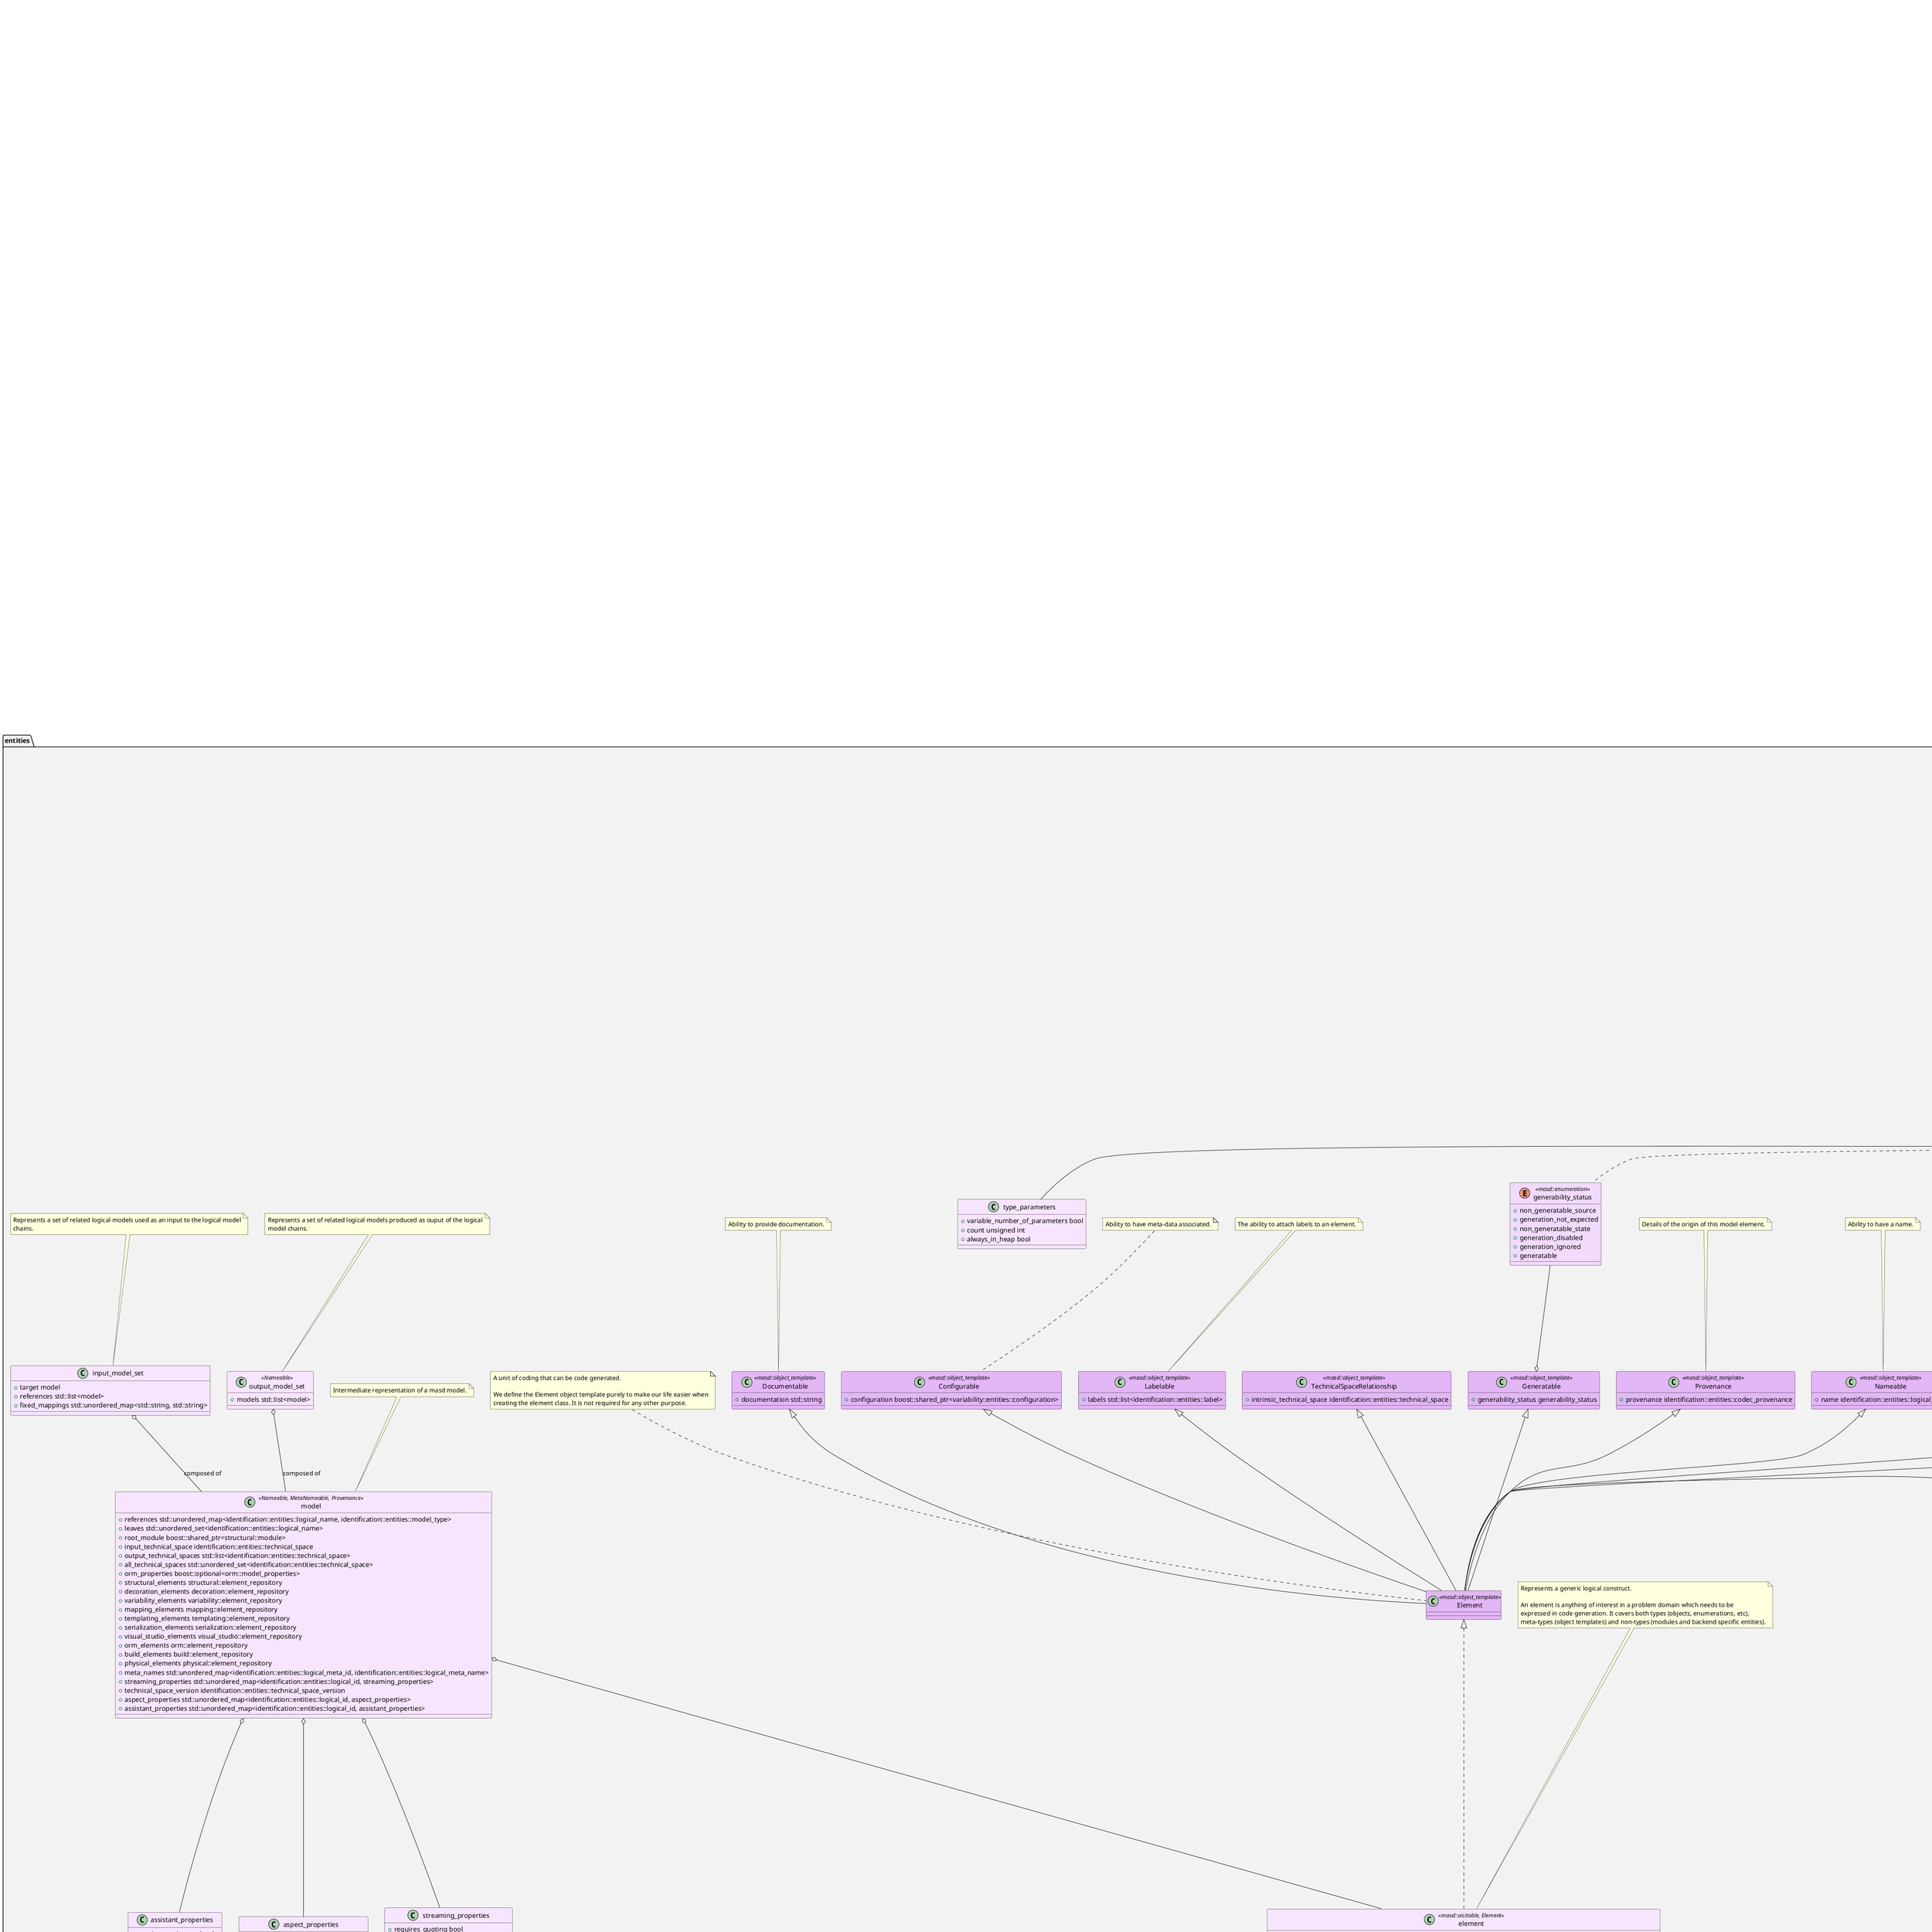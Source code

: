 @startuml
set namespaceSeparator ::
note as N1
The logcal model defines the core entities that live in the logical dimension of
MASD's conceptual model.

Overview

The logical model strives to provide a technical-space agnostic element
representation, designed for code generation. Codec models are obtained via
frontends and transformed into "bare" logical models, at which point they can
enter its pipeline. Within it, they are processed until they form a cohesive
whole. They are then in a suitable state for code generation.

Mission

The objectives of the logical model are:

- to represent all high-level entities that exist across a number of technical
  spaces used in software engineering. These entities are not necessarily
  limited to programming entities, though, of course, these form the core set of
  elements we're interested in. Additional entities such as build sytems and
  high-level patterns such as GoF and others are also captured.
- to provide the tooling required to combine multiple models together into a
  bigger model - called the merged model.
- to ensure the consistency of the merged model via validation rules (such as
  verifying that all types have a definitions, etc.).

UML representation:

\image html dogen.logical/modeling/dogen.logical.svg
end note

namespace entities #F2F2F2 {
    note as entities_1
Entities that define the logical model.
    end note

    class Parameterisable <<masd::object_template>> #E3B6F6 {
        +{field} type_parameters type_parameters
    }

    Parameterisable o-- type_parameters

    class type_parameters #F7E5FF {
        +{field} variable_number_of_parameters bool
        +{field} count unsigned int
        +{field} always_in_heap bool
    }

    class Associatable <<masd::object_template>> #E3B6F6 {
        +{field} transparent_associations std::list<identification::entities::logical_name>
        +{field} opaque_associations std::list<identification::entities::logical_name>
        +{field} associative_container_keys std::list<identification::entities::logical_name>
    }

    note top of Associatable
The element has the ability to associate itself with other elements.
    end note

    class Generalizable <<masd::object_template>> #E3B6F6 {
        +{field} is_parent bool
        +{field} is_child bool
        +{field} is_leaf bool
        +{field} is_final bool
        +{field} is_final_requested boost::optional<bool>
        +{field} is_abstract bool
        +{field} in_inheritance_relationship bool
        +{field} root_parents std::list<identification::entities::logical_name>
        +{field} parents std::list<identification::entities::logical_name>
        +{field} leaves std::list<identification::entities::logical_name>
        +{field} type_registrar boost::optional<identification::entities::logical_name>
    }

    note top of Generalizable
The element has the ability to be part of a generalization relationship.
    end note

    class Visitable <<masd::object_template>> #E3B6F6 {
        +{field} base_visitor boost::optional<identification::entities::logical_name>
        +{field} derived_visitor boost::optional<identification::entities::logical_name>
        +{field} is_visitation_root bool
        +{field} is_visitation_leaf bool
    }

    note top of Visitable
The ability to handle visitation.
    end note

    class Relatable <<masd::object_template>> #E3B6F6 {
    }

    entities::Containable <|-- entities::Relatable
    entities::Visitable <|-- entities::Relatable
    entities::Associatable <|-- entities::Relatable
    entities::Generalizable <|-- entities::Relatable
    note top of Relatable
Element has the ability to have relationships with other elements.
    end note

    class Containable <<masd::object_template>> #E3B6F6 {
        +{field} contained_by identification::entities::logical_id
        +{field} in_global_module bool
    }

    note top of Containable
The ability to be contained inside a module.
    end note

    class TechnicalSpaceRelationship <<masd::object_template>> #E3B6F6 {
        +{field} intrinsic_technical_space identification::entities::technical_space
    }

    class Provenance <<masd::object_template>> #E3B6F6 {
        +{field} provenance identification::entities::codec_provenance
    }

    note top of Provenance
Details of the origin of this model element.
    end note

    class Stereotypable <<masd::object_template>> #E3B6F6 {
        +{field} stereotypes stereotypes
    }

    Stereotypable o-- stereotypes

    class stereotypes #F7E5FF {
        +{field} static_stereotypes std::list<static_stereotypes>
        +{field} dynamic_stereotypes std::list<identification::entities::stereotype>
    }

    stereotypes o-- static_stereotypes

    note top of stereotypes
Stereotype information associated with this element.
    end note

    enum static_stereotypes <<masd::enumeration>> #F2DAFD {
        +{field} fluent
        +{field} immutable
        +{field} visitable
        +{field} structural_object
        +{field} structural_object_template
        +{field} structural_exception
        +{field} structural_primitive
        +{field} structural_enumeration
        +{field} structural_module
        +{field} structural_builtin
        +{field} structural_entry_point
        +{field} structural_assistant
        +{field} orm_object
        +{field} orm_value
        +{field} decoration_modeline_group
        +{field} decoration_modeline
        +{field} decoration_generation_marker
        +{field} decoration_licence
        +{field} variability_profile
        +{field} variability_profile_template
        +{field} variability_feature_bundle
        +{field} variability_feature_template_bundle
        +{field} variability_initializer
        +{field} mapping_fixed_mappable
        +{field} mapping_extensible_mappable
        +{field} templating_logic_less_template
        +{field} serialization_type_registrar
        +{field} visual_studio_solution
        +{field} visual_studio_project
        +{field} visual_studio_msbuild_targets
        +{field} orm_common_odb_options
        +{field} build_cmakelists
        +{field} physical_backend
        +{field} physical_facet
        +{field} physical_archetype
        +{field} physical_archetype_kind
        +{field} physical_part
        +{field} physical_helper
    }

    note top of static_stereotypes
Lists all stereotypes defined in the masd UML profile.
    end note

    class Documentable <<masd::object_template>> #E3B6F6 {
        +{field} documentation std::string
    }

    note top of Documentable
Ability to provide documentation.
    end note

    class Configurable <<masd::object_template>> #E3B6F6 {
        +{field} configuration boost::shared_ptr<variability::entities::configuration>
    }

    note top of Configurable
Ability to have meta-data associated.
    end note

    class MetaNameable <<masd::object_template>> #E3B6F6 {
        +{field} meta_name identification::entities::logical_meta_name
    }

    note top of MetaNameable
Ability to have a meta-name.
    end note

    class Nameable <<masd::object_template>> #E3B6F6 {
        +{field} name identification::entities::logical_name
    }

    note top of Nameable
Ability to have a name.
    end note

    class Generatable <<masd::object_template>> #E3B6F6 {
        +{field} generability_status generability_status
    }

    Generatable o-u- generability_status

    enum generability_status <<masd::enumeration>> #F2DAFD {
        +{field} non_generatable_source
        +{field} generation_not_expected
        +{field} non_generatable_state
        +{field} generation_disabled
        +{field} generation_ignored
        +{field} generatable
    }

    note top of generability_status
The status of this element with regards to generability.
    end note

    class Labelable <<masd::object_template>> #E3B6F6 {
        +{field} labels std::list<identification::entities::label>
    }

    note top of Labelable
The ability to attach labels to an element.
    end note

    class Stateful <<masd::object_template>> #E3B6F6 {
        +{field} all_attributes std::list<attribute>
        +{field} local_attributes std::list<attribute>
        +{field} inherited_attributes std::unordered_map<identification::entities::logical_name, std::list<attribute>>
        +{field} is_immutable bool
        +{field} is_fluent bool
    }

    Stateful o-u- attribute: stores state in

    note top of Stateful
Ability to have a state.
    end note

    class attribute <<Documentable, Configurable, Nameable, Stereotypable>> #F7E5FF {
        +{field} unparsed_type std::string
        +{field} parsed_type identification::entities::logical_name_tree
        +{field} is_immutable bool
        +{field} is_fluent bool
        +{field} orm_properties boost::optional<orm::attribute_properties>
        +{field} member_variable_name std::string
        +{field} getter_setter_name std::string
    }

    note top of attribute
Represents an attribute in an object.
    end note

    class Element <<masd::object_template>> #E3B6F6 {
    }

    Element <|.. element

    entities::Nameable <|-- entities::Element
    entities::Documentable <|-- entities::Element
    entities::Provenance <|-- entities::Element
    entities::Containable <|-- entities::Element
    entities::Stereotypable <|-- entities::Element
    entities::MetaNameable <|-- entities::Element
    entities::TechnicalSpaceRelationship <|-- entities::Element
    entities::Configurable <|-- entities::Element
    entities::Labelable <|-- entities::Element
    entities::Generatable <|-- entities::Element
    note top of Element
A unit of coding that can be code generated.

We define the Element object template purely to make our life easier when
creating the element class. It is not required for any other purpose.
    end note

    class element <<masd::visitable, Element>> #F7E5FF {
        +{field} decoration std::unordered_map<identification::entities::technical_space, boost::optional<decoration::element_properties>>
        +{field} helper_properties std::list<helper_properties>
    }

    element o-- helper_properties

    note top of element
Represents a generic logical construct.

An element is anything of interest in a problem domain which needs to be
expressed in code generation. It covers both types (objects, enumerations, etc),
meta-types (object templates) and non-types (modules and backend specific entities).
    end note

    class model <<Nameable, MetaNameable, Provenance>> #F7E5FF {
        +{field} references std::unordered_map<identification::entities::logical_name, identification::entities::model_type>
        +{field} leaves std::unordered_set<identification::entities::logical_name>
        +{field} root_module boost::shared_ptr<structural::module>
        +{field} input_technical_space identification::entities::technical_space
        +{field} output_technical_spaces std::list<identification::entities::technical_space>
        +{field} all_technical_spaces std::unordered_set<identification::entities::technical_space>
        +{field} orm_properties boost::optional<orm::model_properties>
        +{field} structural_elements structural::element_repository
        +{field} decoration_elements decoration::element_repository
        +{field} variability_elements variability::element_repository
        +{field} mapping_elements mapping::element_repository
        +{field} templating_elements templating::element_repository
        +{field} serialization_elements serialization::element_repository
        +{field} visual_studio_elements visual_studio::element_repository
        +{field} orm_elements orm::element_repository
        +{field} build_elements build::element_repository
        +{field} physical_elements physical::element_repository
        +{field} meta_names std::unordered_map<identification::entities::logical_meta_id, identification::entities::logical_meta_name>
        +{field} streaming_properties std::unordered_map<identification::entities::logical_id, streaming_properties>
        +{field} technical_space_version identification::entities::technical_space_version
        +{field} aspect_properties std::unordered_map<identification::entities::logical_id, aspect_properties>
        +{field} assistant_properties std::unordered_map<identification::entities::logical_id, assistant_properties>
    }

    model o-- element
    model o-- assistant_properties
    model o-- aspect_properties
    model o-- streaming_properties

    note top of model
Intermediate representation of a masd model.
    end note

    class assistant_properties #F7E5FF {
        +{field} requires_assistance bool
        +{field} method_postfix std::string
    }

    class aspect_properties #F7E5FF {
        +{field} requires_static_reference_equals bool
    }

    class streaming_properties #F7E5FF {
        +{field} requires_quoting bool
        +{field} string_conversion_method std::string
        +{field} remove_unprintable_characters bool
    }

    class output_model_set <<Nameable>> #F7E5FF {
        +{field} models std::list<model>
    }

    output_model_set o-- model: composed of

    note top of output_model_set
Represents a set of related logical models produced as ouput of the logical
model chains.
    end note

    class input_model_set #F7E5FF {
        +{field} target model
        +{field} references std::list<model>
        +{field} fixed_mappings std::unordered_map<std::string, std::string>
    }

    input_model_set o-- model: composed of

    note top of input_model_set
Represents a set of related logical models used as an input to the logical model
chains.
    end note

    class elements_traversal <<dogen::handcrafted::typeable::header_only>> #FFFACD {
    }

    class TraversalVisitor <<masd::object_template>> #E3B6F6 {
    }

    class Container <<masd::object_template>> #E3B6F6 {
        +{field} contains std::list<identification::entities::logical_id>
    }

    note top of Container
Has the ability to contain other elements.
    end note

    class meta_element <<masd::variability::profile>> #DDECEC {
        +{field} masd.generalization.parent
    }

    class helper_properties #F7E5FF {
        +{field} current helper_descriptor
        +{field} direct_descendants std::list<helper_descriptor>
        +{field} in_inheritance_relationship bool
    }

    helper_properties o-- helper_descriptor

    class helper_descriptor #F7E5FF {
        +{field} family std::string
        +{field} namespaces std::list<std::string>
        +{field} name_identifiable std::string
        +{field} name_qualified std::string
        +{field} name_tree_qualified std::string
        +{field} name_tree_identifiable std::string
        +{field} streaming_properties boost::optional<streaming_properties>
        +{field} is_simple_type bool
        +{field} requires_hashing_helper bool
        +{field} is_circular_dependency bool
        +{field} is_pointer bool
    }

    namespace entities::build #F2F2F2 {
        note as build_1
Houses all of the meta-modeling elements related to building, which don't have
their own containing namespace.
        end note

        class element_repository #F7E5FF {
            +{field} cmakelists std::unordered_map<identification::entities::logical_id, boost::shared_ptr<cmakelists>>
        }

        element_repository o-- cmakelists

        class cmakelists <<logical::meta_element>> #F7E5FF {
            +{field} include_directory_path std::string
            +{field} source_directory_name std::string
            +{field} header_file_extension std::string
            +{field} implementation_file_extension std::string
            +{field} odb_targets dogen::logical::entities::orm::odb_targets
            +{field} tests_directory_name std::string
        }

        note top of cmakelists
Represents build CMakeLists files.
        end note

    }

    namespace entities::serialization #F2F2F2 {
        note as serialization_1
Houses all of the meta-modeling elements related to serialisation.
        end note

        class element_repository #F7E5FF {
            +{field} type_registrars std::unordered_map<identification::entities::logical_id, boost::shared_ptr<type_registrar>>
        }

        element_repository o-- type_registrar

        class type_registrar <<logical::meta_element>> #F7E5FF {
            +{field} leaves std::list<identification::entities::logical_name>
            +{field} registrar_dependencies std::list<identification::entities::logical_name>
        }

        note top of type_registrar
Responsible for registering types for serialisation purposes.

Certain libraries in certain technical spaces - such as Boost Serialisation, in C++ -
require types that are in an inheritance relationship to be made known to the
serialisation infrastructure in order for the deserialisation of base and derived
types to work. The type registrar is aware of all types with such requirements and
generates the registration code as needed.
        end note

    }

    namespace entities::templating #F2F2F2 {
        note as templating_1
Meta-model elements related to templating .
        end note

        class element_repository #F7E5FF {
            +{field} logic_less_templates std::unordered_map<identification::entities::logical_id, boost::shared_ptr<logic_less_template>>
        }

        element_repository o-- logic_less_template

        class logic_less_template <<logical::meta_element>> #F7E5FF {
            +{field} content std::string
        }

        note top of logic_less_template
Represents a logic-less template.

At present the system only supports wale templates.
        end note

    }

    namespace entities::orm #F2F2F2 {
        note as orm_1
Houses all of the properties related to ORM support in Dogen.
        end note

        class element_repository #F7E5FF {
            +{field} common_odb_options std::unordered_map<identification::entities::logical_id, boost::shared_ptr<common_odb_options>>
        }

        element_repository o-- common_odb_options

        class Mappeable <<masd::object_template>> #E3B6F6 {
            +{field} generate_mapping bool
        }

        class OrmElement <<masd::object_template>> #E3B6F6 {
            +{field} odb_options odb_options
        }

        OrmElement o-- odb_options
        OrmElement <|-- object_properties
        OrmElement <|-- primitive_properties

        entities::orm::Schemable <|-- entities::orm::OrmElement
        entities::orm::Caseable <|-- entities::orm::OrmElement
        entities::orm::Mappeable <|-- entities::orm::OrmElement
        entities::orm::TypeMappable <|-- entities::orm::OrmElement
        entities::orm::OdbPragmable <|-- entities::orm::OrmElement
        class OdbPragmable <<masd::object_template>> #E3B6F6 {
            +{field} odb_pragmas std::list<std::string>
        }

        OdbPragmable <|-- attribute_properties

        class TypeMappable <<masd::object_template>> #E3B6F6 {
            +{field} type_mappings std::list<type_mapping>
        }

        TypeMappable o-- type_mapping

        class type_mapping #F7E5FF {
            +{field} source_type std::string
            +{field} destination_type std::string
            +{field} to_source_type std::string
            +{field} to_destination_type std::string
            +{field} database boost::optional<database_system>
        }

        type_mapping o-- database_system

        enum database_system <<masd::enumeration, dogen::hashable, dogen::convertible>> #F2DAFD {
            +{field} mysql
            +{field} postgresql
            +{field} oracle
            +{field} sql_server
            +{field} sqlite
        }

        class Overridable <<masd::object_template>> #E3B6F6 {
            +{field} type_overrides std::unordered_map<database_system, std::string>
        }

        Overridable <|-- primitive_properties
        Overridable <|-- attribute_properties

        class Caseable <<masd::object_template>> #E3B6F6 {
            +{field} letter_case boost::optional<letter_case>
        }

        Caseable o-- letter_case
        Caseable <|.. model_properties
        Caseable <|.. module_properties

        note top of Caseable
The model element supports configuration related to casing.
        end note

        enum letter_case <<masd::enumeration, dogen::convertible>> #F2DAFD {
            +{field} upper_case
            +{field} lower_case
        }

        class Schemable <<masd::object_template>> #E3B6F6 {
            +{field} schema_name std::string
            +{field} capitalised_schema_name std::string
        }

        Schemable <|-- model_properties
        Schemable <|-- module_properties

        note top of Schemable
Model element can belong to a relational database schema.
        end note

        class object_properties <<OrmElement>> #F7E5FF {
            +{field} table_name std::string
            +{field} is_value bool
            +{field} has_primary_key bool
        }

        class primitive_properties <<OrmElement, Overridable>> #F7E5FF {
        }

        class model_properties <<Schemable, Caseable>> #F7E5FF {
            +{field} database_systems std::vector<database_system>
        }

        class module_properties <<Schemable, Caseable>> #F7E5FF {
        }

        class attribute_properties <<Overridable, OdbPragmable>> #F7E5FF {
            +{field} column_name std::string
            +{field} is_primary_key bool
            +{field} is_nullable boost::optional<bool>
            +{field} is_composite bool
        }

        class odb_options #F7E5FF {
            +{field} epilogue std::string
            +{field} include_regexes std::list<std::string>
            +{field} header_guard_prefix std::string
        }

        class common_odb_options <<logical::meta_element>> #F7E5FF {
            +{field} sql_name_case std::string
            +{field} databases std::list<std::string>
        }

        class odb_targets #F7E5FF {
            +{field} main_target_name std::string
            +{field} common_odb_options std::string
            +{field} targets std::list<odb_target>
        }

        odb_targets o-- odb_target

        class odb_target #F7E5FF {
            +{field} name std::string
            +{field} comment std::string
            +{field} output_directory std::string
            +{field} types_file std::string
            +{field} move_parameters std::list<std::pair<std::string, std::string>>
            +{field} object_odb_options std::string
        }

    }

    namespace entities::decoration #F2F2F2 {
        note as decoration_1
Houses all of the meta-modeling elements and properties related to decorations.
        end note

        class element_repository #F7E5FF {
            +{field} modeline_groups std::unordered_map<identification::entities::logical_id, boost::shared_ptr<modeline_group>>
            +{field} modelines std::unordered_map<identification::entities::logical_id, boost::shared_ptr<modeline>>
            +{field} licences std::unordered_map<identification::entities::logical_id, boost::shared_ptr<licence>>
            +{field} generation_markers std::unordered_map<identification::entities::logical_id, boost::shared_ptr<generation_marker>>
        }

        element_repository o-- modeline_group
        element_repository o-- modeline
        element_repository o-u- licence
        element_repository o-u- generation_marker

        class modeline_group <<logical::meta_element, Container>> #F7E5FF {
            +{field} modelines std::list<boost::shared_ptr<modeline>>
        }

        modeline_group o-- modeline

        note top of modeline_group
Group of modelines, logically associated.

For example, one may choose to have a set of modelines for emacs, or for vi,
etc.
        end note

        class modeline <<logical::meta_element>> #F7E5FF {
            +{field} editor editor
            +{field} location modeline_location
            +{field} fields std::list<modeline_field>
            +{field} technical_space identification::entities::technical_space
        }

        modeline o-- editor
        modeline o-- modeline_location
        modeline o-- modeline_field

        note top of modeline
Groups all the fields representing editor variables for emacs, vi, etc.

A field is a key-value pair (KVP), where name is the first element and its value
the second.

Example:

: -*- mode: c++; tab-width: 4; indent-tabs-mode: nil; c-basic-offset: 4 -*-

In this particular case, both prefix and postfix are "-*-"; mode is the first
field name and its value is c++; the KVP separator is ":" and the field
separator is ";".
        end note

        enum modeline_location <<masd::enumeration, dogen::convertible>> #F2DAFD {
            +{field} top
            +{field} bottom
        }

        note top of modeline_location
Location in the file to place the modeline.
        end note

        class modeline_field #F7E5FF {
            +{field} name std::string
            +{field} value std::string
        }

        enum editor <<masd::enumeration, dogen::convertible>> #F2DAFD {
            +{field} emacs
            +{field} vi
            +{field} vim
            +{field} ex
        }

        note top of editor
Supported editors for modelines.
        end note

        class licence <<logical::meta_element>> #F7E5FF {
            +{field} short_form std::string
            +{field} long_form std::string
        }

        note top of licence
Represents legal licence for software projects.
        end note

        class generation_marker <<logical::meta_element>> #F7E5FF {
            +{field} add_date_time bool
            +{field} add_dogen_version bool
            +{field} add_model_to_text_transform_details bool
            +{field} add_warning bool
            +{field} add_origin_sha1_hash bool
            +{field} message std::string
        }

        note top of generation_marker
Properties of the "generation marker" to add to generated files.

These are also known as "location strings".
        end note

        class element_properties #F7E5FF {
            +{field} preamble std::string
            +{field} postamble std::string
        }

        note top of element_properties
Decoration for this element.
        end note

    }

    namespace entities::variability #F2F2F2 {
        note as variability_1
Houses all of the meta-modeling elements related to variability.

There are two "kinds" of entities in this namespace:

- those that are used to model the data required to code-generate dogen's
  implementation of variability. That is to say, none of these elements are
  directly involved in the processing of variability model data (i.e. the
  current user model we are processing), but instead they generate code that
  injects variability data once compiled and integrated into dogen. These types
  setup the geometry of variability space: feature bundle and feature bundle
  templates and related types.

- those that inject variability data as part of the processing of the current
  user model. These types are responsible for instantiating configurations,
  within the prevailing geometry of variability space. Example: profile and
  profile templates.

Now, it is a bit confusing how variability interacts with the variability
meta-model elements, and it may appear that we repat ourselves quite a bit when
declaring the variability feature bundles. This is a consequence of the two
types of uses for variability types described above. Lets explore this in more
detail.

In general, we tend to declare (register) features and create the static
configuration in the same place. This works for almost all cases because we
normally declare the features where we consume them. Profiles are /different/: a
profile is making use of a feature declared for a feature (simplifying
somewhat). That is, at run time, a profile is the instantiation of a feature
defined elsewhere. Remember that features are nothing more than a type system
designed to give a "strongly typed" feel to the meta-data. Profiles are just an
instantiation of those strong types.

In theory, profile meta-data should already exist and match exactly what was
defined for features; in practice there is a mismatch, and this is due to how we
modeled features and feature bundles: to avoid repetition, we placed some
features at the top-level and others in the features themselves. This approach
does not match the shape required for profiles, so we need to redefine the
bundle. However, of course, we do not want to register the features this time
around (after all, they already exist) so we need to disable feature
registration. In the future we hope to simplify this by making the shapes
align - though perhaps it will have the underisable side-effect of hiding all of
this complexity.
        end note

        class abstract_feature <<Documentable, Configurable, Nameable>> #F7E5FF {
            +{field} original_key std::string
            +{field} key std::string
            +{field} identifiable_key std::string
            +{field} unparsed_type std::string
            +{field} mapped_type std::string
            +{field} parsed_type identification::entities::logical_name_tree
            +{field} default_value std::string
            +{field} value_type variability::entities::value_type
            +{field} binding_point boost::optional<variability::entities::binding_point>
            +{field} is_optional bool
            +{field} requires_optionality bool
        }

        note top of abstract_feature
Contains all of the common attributes between features and feature templates.
        end note

        class feature_template #F7E5FF {
            +{field} default_value_overrides std::list<default_value_override>
        }

        entities::variability::abstract_feature <|-- entities::variability::feature_template
        note top of feature_template
Represents a feature template in variability space.

Feature templates are expanded into features within the variability model.
        end note

        class initializer <<logical::meta_element>> #F7E5FF {
            +{field} feature_template_bundles std::list<identification::entities::logical_name>
            +{field} feature_bundles std::list<identification::entities::logical_name>
        }

        note top of initializer
Responsible for initialising features and feature templates.
        end note

        class element_repository #F7E5FF {
            +{field} profile_templates std::unordered_map<identification::entities::logical_id, boost::shared_ptr<profile_template>>
            +{field} profiles std::unordered_map<identification::entities::logical_id, boost::shared_ptr<profile>>
            +{field} feature_template_bundles std::unordered_map<identification::entities::logical_id, boost::shared_ptr<feature_template_bundle>>
            +{field} feature_bundles std::unordered_map<identification::entities::logical_id, boost::shared_ptr<feature_bundle>>
            +{field} initializer boost::shared_ptr<initializer>
        }

        element_repository o-u- profile_template
        element_repository o-u- profile
        element_repository o-u- feature_template_bundle
        element_repository o-u- feature_bundle
        element_repository o-- initializer

        class abstract_bundle <<logical::meta_element, Associatable>> #F7E5FF {
            +{field} key_prefix std::string
            +{field} generate_registration bool
            +{field} generate_static_configuration bool
            +{field} requires_manual_default_constructor bool
            +{field} default_binding_point boost::optional<variability::entities::binding_point>
        }

        note top of abstract_bundle
A feature template bundle represents an aggregation of feature templates in a
model.

The feature templates should be "semantically related", that is, belong to a
related topic. A feature template bundle is used by code generation to generate
infrastructural code to ease the creation and subsequent processing of features.

Generated code comprises of two aspects:

- the registration of the feature template for the dynamic part of the
  processing;
- the generation of a static configuration class to represent the feature once
  read out from the dynamic configuration - if requested.
        end note

        class feature_bundle #F7E5FF {
            +{field} features std::list<feature>
        }

        feature_bundle o-- feature

        entities::variability::abstract_bundle <|-- entities::variability::feature_bundle
        note top of feature_bundle
A feature bundle represents an aggregation of features in a model.

The features should be "semantically related", that is, belong to a related
topic. A feature bundle is used by code generation to generate infrastructural
code to ease the creation and subsequent processing of features.

Generated code comprises of two aspects:

- the registration of the feature for the dynamic part of the processing;
- the generation of a static configuration class to represent the feature once
  read out from the dynamic configuration.

Both of these aspects are optional, but at least one must be chosen.
        end note

        class feature #F7E5FF {
        }

        entities::variability::abstract_feature <|-- entities::variability::feature
        note top of feature
Represents a feature in variability space.
        end note

        class feature_template_bundle #F7E5FF {
            +{field} feature_templates std::list<feature_template>
            +{field} instantiation_domain_name std::string
        }

        feature_template_bundle o-- feature_template

        entities::variability::abstract_bundle <|-- entities::variability::feature_template_bundle
        note top of feature_template_bundle
A feature template bundle represents an aggregation of feature templates in a
model.

The feature templates should be "semantically related", that is, belong to a
related topic. A feature template bundle is used by code generation to generate
infrastructural code to ease the creation and subsequent processing of features.

Generated code comprises of two aspects:

- the registration of the feature template for the dynamic part of the
  processing;
- the generation of a static configuration class to represent the feature once
  read out from the dynamic configuration.

Both of these aspects are optional, but at least one must be chosen.
        end note

        class abstract_profile <<logical::meta_element>> #F7E5FF {
            +{field} stereotype std::string
            +{field} parents std::list<identification::entities::logical_name>
            +{field} key_prefix std::string
        }

        class profile_template #F7E5FF {
            +{field} entries std::list<profile_template_entry>
        }

        profile_template o-- profile_template_entry

        entities::variability::abstract_profile <|-- entities::variability::profile_template
        class profile #F7E5FF {
            +{field} entries std::list<profile_entry>
            +{field} binding_point std::string
        }

        profile o-- profile_entry

        entities::variability::abstract_profile <|-- entities::variability::profile
        note top of profile
Represents a profile from the variability subsystem.
        end note

        class abstract_profile_entry <<Documentable, Configurable, Nameable>> #F7E5FF {
            +{field} original_key std::string
            +{field} key std::string
            +{field} value std::list<std::string>
        }

        class profile_entry #F7E5FF {
        }

        entities::variability::abstract_profile_entry <|-- entities::variability::profile_entry
        class profile_template_entry #F7E5FF {
            +{field} instantiation_domain_name std::string
        }

        entities::variability::abstract_profile_entry <|-- entities::variability::profile_template_entry
        class default_value_override #F7E5FF {
            +{field} key_ends_with std::string
            +{field} default_value std::string
        }

    }

    namespace entities::structural #F2F2F2 {
        note as structural_1
Houses all of the meta-modeling elements related to structural modeling.
        end note

        class object_template <<logical::meta_element, Stateful>> #F7E5FF {
            +{field} parents std::list<identification::entities::logical_name>
            +{field} is_child bool
        }

        note top of object_template
Represents a structural template for masd objects.
        end note

        class object <<logical::meta_element, Stateful, Relatable, Parameterisable, TechnicalSpaceProperties>> #F7E5FF {
            +{field} is_associative_container bool
            +{field} object_templates std::list<identification::entities::logical_name>
            +{field} provides_opaqueness bool
            +{field} can_be_primitive_underlier bool
            +{field} orm_properties boost::optional<dogen::logical::entities::orm::object_properties>
        }

        note top of object
Representation of the class notion in the OOP paradigm.

The /object/ is equivalent to a meta-class, but we decided against this name
because all elements should also have the prefix meta - after all, logical is
ameta-model. Since the word class cannot be used in c++ to name types, we
decided instead to use the word object.
        end note

        class builtin <<logical::meta_element>> #F7E5FF {
            +{field} is_default_enumeration_type bool
            +{field} is_floating_point bool
            +{field} can_be_enumeration_underlier bool
            +{field} can_be_primitive_underlier bool
        }

        note top of builtin
Represents a value type that is built-in at the hardware level.
        end note

        class exception <<logical::meta_element>> #F7E5FF {
        }

        note top of exception
Represents an exception which can be thrown.
        end note

        class visitor <<logical::meta_element>> #F7E5FF {
            +{field} visits std::list<identification::entities::logical_name>
            +{field} parent boost::optional<identification::entities::logical_name>
        }

        class primitive <<logical::meta_element, TechnicalSpaceProperties>> #F7E5FF {
            +{field} is_nullable bool
            +{field} value_attribute attribute
            +{field} use_type_aliasing bool
            +{field} is_immutable bool
            +{field} orm_properties boost::optional<dogen::logical::entities::orm::primitive_properties>
        }

        note top of primitive
Defines an element created by the user to wrap another element, most likely a built-in.
        end note

        class module <<logical::meta_element, Container>> #F7E5FF {
            +{field} is_root bool
            +{field} is_global_module bool
            +{field} orm_properties boost::optional<dogen::logical::entities::orm::module_properties>
        }

        note top of module
Container for other logical elements.

Aggregates a group of logically related elements into a unit.
        end note

        class enumeration <<logical::meta_element>> #F7E5FF {
            +{field} underlying_element identification::entities::logical_name
            +{field} enumerators std::list<enumerator>
            +{field} use_implementation_defined_underlying_element bool
            +{field} use_implementation_defined_enumerator_values bool
            +{field} add_invalid_enumerator bool
        }

        note top of enumeration
Defines a bounded set of logically related values for a built-in type
or a string.
        end note

        class enumerator <<Documentable, Nameable, Configurable, Stereotypable>> #F7E5FF {
            +{field} value std::string
        }

        note top of enumerator
One of a set of valid values that an enumeration can assume.

The enumerator defines an element in the domain of the enumeration.
        end note

        class element_repository #F7E5FF {
            +{field} modules std::unordered_map<identification::entities::logical_id, boost::shared_ptr<module>>
            +{field} object_templates std::unordered_map<identification::entities::logical_id, boost::shared_ptr<object_template>>
            +{field} builtins std::unordered_map<identification::entities::logical_id, boost::shared_ptr<builtin>>
            +{field} enumerations std::unordered_map<identification::entities::logical_id, boost::shared_ptr<enumeration>>
            +{field} primitives std::unordered_map<identification::entities::logical_id, boost::shared_ptr<primitive>>
            +{field} objects std::unordered_map<identification::entities::logical_id, boost::shared_ptr<object>>
            +{field} exceptions std::unordered_map<identification::entities::logical_id, boost::shared_ptr<exception>>
            +{field} visitors std::unordered_map<identification::entities::logical_id, boost::shared_ptr<visitor>>
            +{field} entry_points std::unordered_map<identification::entities::logical_id, boost::shared_ptr<entry_point>>
            +{field} assistants std::unordered_map<identification::entities::logical_id, boost::shared_ptr<assistant>>
        }

        element_repository o-u- object_template
        element_repository o-u- object
        element_repository o-u- builtin
        element_repository o-u- exception
        element_repository o-u- primitive
        element_repository o-l- visitor
        element_repository o-r- module
        element_repository o-- enumeration
        element_repository o-- enumerator
        element_repository o-- entry_point
        element_repository o-- assistant

        class entry_point <<logical::meta_element>> #F7E5FF {
        }

        note top of entry_point
Represents an entry point to a binary.
        end note

        class assistant <<logical::meta_element>> #F7E5FF {
        }

        note top of assistant
General type to provide helpers.
        end note

        class technical_space_properties #F7E5FF {
            +{field} requires_manual_default_constructor bool
            +{field} requires_manual_move_constructor bool
            +{field} requires_stream_manipulators bool
            +{field} requires_static_reference_equals bool
        }

        class TechnicalSpaceProperties <<masd::object_template>> #E3B6F6 {
            +{field} technical_space_properties technical_space_properties
        }

        TechnicalSpaceProperties o-- technical_space_properties

    }

    namespace entities::mapping #F2F2F2 {
        note as mapping_1
Meta-model elements related to mapping domains.
        end note

        class element_repository #F7E5FF {
            +{field} extensible_mappables std::unordered_map<identification::entities::logical_id, boost::shared_ptr<extensible_mappable>>
            +{field} fixed_mappables std::unordered_map<identification::entities::logical_id, boost::shared_ptr<fixed_mappable>>
        }

        element_repository o-- extensible_mappable
        element_repository o-- fixed_mappable

        class extensible_mappable <<logical::meta_element>> #F7E5FF {
            +{field} destinations std::list<destination>
        }

        extensible_mappable o-- destination

        note top of extensible_mappable
A mappable meta-model element for the general purpose of mapping.

Mappables can be used to create a Platform Independent Model (PIM), which is
then mapped to concrete types to form a Platform Specific Model (PSM). Users can
extend the mappings as required.
        end note

        class destination #F7E5FF {
            +{field} name identification::entities::logical_name
            +{field} technical_space identification::entities::technical_space
        }

        class fixed_mappable <<logical::meta_element>> #F7E5FF {
            +{field} destination std::string
        }

        note top of fixed_mappable
A mappable meta-model element for a special purpose.

At present, the only fixed mappables used by Dogen are related to the mapping of
variability types.
        end note

    }

    namespace entities::visual_studio #F2F2F2 {
        note as visual_studio_1
Houses meta-model elements related to build systems.
        end note

        class UniquelyIdentifiable <<masd::object_template>> #E3B6F6 {
            +{field} guid std::string
        }

        UniquelyIdentifiable <|.. solution
        UniquelyIdentifiable <|.. project
        UniquelyIdentifiable <|.. project_persistence_block

        class element_repository #F7E5FF {
            +{field} solutions std::unordered_map<identification::entities::logical_id, boost::shared_ptr<solution>>
            +{field} projects std::unordered_map<identification::entities::logical_id, boost::shared_ptr<project>>
            +{field} msbuild_targets std::unordered_map<identification::entities::logical_id, boost::shared_ptr<msbuild_targets>>
        }

        element_repository o-u- solution
        element_repository o-u- project
        element_repository o-- msbuild_targets

        class solution <<logical::meta_element, UniquelyIdentifiable>> #F7E5FF {
            +{field} project_persistence_blocks std::list<project_persistence_block>
        }

        solution o-- project_persistence_block

        class project <<logical::meta_element, UniquelyIdentifiable>> #F7E5FF {
            +{field} type_guid std::string
            +{field} item_groups std::list<item_group>
            +{field} project_name std::string
        }

        project o-- item_group

        note top of project
Represents a Visual Studio project.
        end note

        class item_group #F7E5FF {
            +{field} items std::list<item>
        }

        item_group o-- item

        note top of item_group
Represents an MSBuild ItemGroup.

Documented as follows: Contains a set of user-defined Item elements. Every item
used in a MSBuild project must be specified as a child of an ItemGroup element.
        end note

        class item #F7E5FF {
            +{field} name std::string
            +{field} include std::string
        }

        note top of item
Represents an MSBuild Item, used in Visual Studio projects.

Documentation:  Contains a user-defined item and its metadata. Every item that is
used in a MSBuild project must be specified as a child of an ItemGroup element.
        end note

        class project_persistence_block <<UniquelyIdentifiable>> #F7E5FF {
            +{field} name std::string
            +{field} relative_path boost::filesystem::path
            +{field} type_guid std::string
        }

        class msbuild_targets <<logical::meta_element>> #F7E5FF {
            +{field} odb_targets dogen::logical::entities::orm::odb_targets
        }

    }

    namespace entities::physical #F2F2F2 {
        note as physical_1
Logical representation of elements in the physical dimension.
        end note

        class PhysicalElement <<masd::object_template>> #E3B6F6 {
            +{field} id std::string
            +{field} major_technical_space identification::entities::technical_space
            +{field} meta_model_name std::string
            +{field} backend_name std::string
        }

        PhysicalElement <|.. archetype
        PhysicalElement <|.. part
        PhysicalElement <|.. facet
        PhysicalElement <|.. backend
        PhysicalElement <|.. helper

        class HasTechnicalSpace <<masd::object_template>> #E3B6F6 {
            +{field} technical_space std::string
        }

        HasTechnicalSpace <|.. archetype
        HasTechnicalSpace <|.. backend

        class Urnable <<masd::object_template>> #E3B6F6 {
            +{field} original_urn std::string
        }

        Urnable <|.. variable_relation
        Urnable <|.. constant_relation

        class element_repository #F7E5FF {
            +{field} backends std::unordered_map<identification::entities::logical_id, boost::shared_ptr<backend>>
            +{field} facets std::unordered_map<identification::entities::logical_id, boost::shared_ptr<facet>>
            +{field} archetypes std::unordered_map<identification::entities::logical_id, boost::shared_ptr<archetype>>
            +{field} parts std::unordered_map<identification::entities::logical_id, boost::shared_ptr<part>>
            +{field} archetype_kinds std::unordered_map<identification::entities::logical_id, boost::shared_ptr<archetype_kind>>
            +{field} helpers std::unordered_map<identification::entities::logical_id, boost::shared_ptr<helper>>
        }

        element_repository o-u- backend
        element_repository o-u- facet
        element_repository o-u- archetype
        element_repository o-u- part
        element_repository o-- archetype_kind
        element_repository o-- helper

        class archetype <<logical::meta_element, PhysicalElement, HasTechnicalSpace>> #F7E5FF {
            +{field} facet_name std::string
            +{field} part_id std::string
            +{field} logical_meta_element_id identification::entities::logical_meta_id
            +{field} relations relations
            +{field} text_templating text_templating
            +{field} postfix std::string
        }

        archetype o-- text_templating

        note top of archetype
Represents an archetype within a facet.
        end note

        class text_templating <<Configurable>> #F7E5FF {
            +{field} stitch_template_content std::string
            +{field} wale_template boost::optional<identification::entities::logical_name>
            +{field} wale_template_content std::string
            +{field} rendered_stitch_template std::string
            +{field} relations relations
        }

        text_templating o-- relations

        note top of text_templating
Contains all the properties related to the generation of archetypes themselves.
        end note

        class relations #F7E5FF {
            +{field} status std::string
            +{field} constant std::list<constant_relation>
            +{field} variable std::list<variable_relation>
            +{field} hard_coded std::list<hard_coded_relation>
        }

        relations o-- constant_relation
        relations o-- variable_relation
        relations o-- hard_coded_relation

        class variable_relation <<Urnable>> #F7E5FF {
            +{field} type std::string
        }

        class constant_relation <<Urnable, Labelable>> #F7E5FF {
            +{field} logical_model_element_id std::string
        }

        class hard_coded_relation #F7E5FF {
            +{field} value std::string
        }

        class backend <<logical::meta_element, PhysicalElement, Container, HasTechnicalSpace>> #F7E5FF {
            +{field} facets std::list<identification::entities::logical_name>
            +{field} parts std::list<identification::entities::logical_name>
            +{field} archetype_kinds std::list<identification::entities::logical_name>
            +{field} directory_name std::string
        }

        note top of backend
Represents a physical backend, targetting a major technical space such as C++ or C#.
        end note

        class facet <<logical::meta_element, PhysicalElement, Container>> #F7E5FF {
            +{field} archetypes std::list<identification::entities::logical_name>
            +{field} helpers std::list<identification::entities::logical_name>
            +{field} directory_name std::string
            +{field} postfix std::string
        }

        note top of facet
Represents a facet within a backend, such as type definitions.
        end note

        class part <<logical::meta_element, PhysicalElement>> #F7E5FF {
            +{field} external_modules_path_contribution std::string
            +{field} model_modules_path_contribution std::string
            +{field} facet_path_contribution std::string
            +{field} internal_modules_path_contribution std::string
            +{field} requires_relative_path bool
            +{field} archetypes std::list<identification::entities::logical_name>
            +{field} directory_name std::string
        }

        note top of part
Part whithin a backend.
        end note

        class archetype_kind <<logical::meta_element, PhysicalElement>> #F7E5FF {
            +{field} file_extension std::string
        }

        class helper <<logical::meta_element, PhysicalElement>> #F7E5FF {
            +{field} part_id std::string
            +{field} facet_name std::string
            +{field} family std::string
            +{field} owning_formatters std::list<std::string>
            +{field} owning_facets std::list<std::string>
            +{field} helper_name std::string
            +{field} text_templating text_templating
            +{field} relations relations
        }

    }

}

namespace transforms #F2F2F2 {
    note as transforms_1
Houses all of the transformations supported by logical.
    end note

    class context <<dogen::typeable, dogen::pretty_printable>> #F7E5FF {
        +{field} compatibility_mode bool
        +{field} feature_model boost::shared_ptr<variability::entities::feature_model>
        +{field} physical_meta_model boost::shared_ptr<physical::entities::meta_model>
        +{field} mapping_repository boost::shared_ptr<helpers::mapping_set_repository>
        +{field} tracer boost::shared_ptr<tracing::tracer>
        +{field} activity_timestamp std::string
    }

    note top of context
Context for all logical transformations.

Contains all of the external data required for the transformations
to execute. It's not ideal to have a huge "global" class, with lots
of unrelated state; however, over time, we found that a number of
arguments were being supplied across the call graph, resulting in a
lot of repetitive code. The context gathers together all of these.
    end note

    class model_production_chain <<dogen::handcrafted::typeable>> #FFFACD {
    }

    model_production_chain o-u- pre_assembly_chain
    model_production_chain o-l- assembly_chain
    model_production_chain o-d- post_assembly_chain

    class pre_assembly_chain <<dogen::handcrafted::typeable>> #FFFACD {
    }

    pre_assembly_chain o-u- modules_transform
    pre_assembly_chain o-u- containment_transform
    pre_assembly_chain o-u- physical_entities_transform
    pre_assembly_chain o-u- modelines_transform
    pre_assembly_chain o-u- technical_space_transform
    pre_assembly_chain o-u- origin_transform
    pre_assembly_chain o-u- type_params_transform
    pre_assembly_chain o-u- variability_profiles_transform
    pre_assembly_chain o-u- visual_studio_transform
    pre_assembly_chain o-u- labelling_transform
    pre_assembly_chain o-u- aspect_properties_transform
    pre_assembly_chain o-u- assistant_properties_transform
    pre_assembly_chain o-u- streaming_properties_transform
    pre_assembly_chain o-u- primitives_transform
    pre_assembly_chain o-u- parsing_transform
    pre_assembly_chain o-u- variability_profiles_chain
    pre_assembly_chain o-u- dynamic_stereotypes_transform
    pre_assembly_chain o-u- mapping_elements_transform

    class modules_transform <<dogen::handcrafted::typeable>> #FFFACD {
    }

    class containment_transform <<dogen::handcrafted::typeable>> #FFFACD {
    }

    class physical_entities_transform <<dogen::handcrafted::typeable>> #FFFACD {
    }

    class modelines_transform <<dogen::handcrafted::typeable>> #FFFACD {
    }

    class technical_space_transform <<dogen::handcrafted::typeable>> #FFFACD {
    }

    class origin_transform <<dogen::handcrafted::typeable>> #FFFACD {
    }

    class type_params_transform <<dogen::handcrafted::typeable>> #FFFACD {
    }

    class variability_profiles_transform <<dogen::handcrafted::typeable>> #FFFACD {
    }

    class visual_studio_transform <<dogen::handcrafted::typeable>> #FFFACD {
    }

    class labelling_transform <<dogen::handcrafted::typeable>> #FFFACD {
    }

    class aspect_properties_transform <<dogen::handcrafted::typeable>> #FFFACD {
    }

    class assistant_properties_transform <<dogen::handcrafted::typeable>> #FFFACD {
    }

    class streaming_properties_transform <<dogen::handcrafted::typeable>> #FFFACD {
    }

    class primitives_transform <<dogen::handcrafted::typeable>> #FFFACD {
    }

    class parsing_transform <<dogen::handcrafted::typeable>> #FFFACD {
    }

    class variability_profiles_chain <<dogen::handcrafted::typeable>> #FFFACD {
    }

    class dynamic_stereotypes_transform <<dogen::handcrafted::typeable>> #FFFACD {
    }

    class mapping_elements_transform <<dogen::handcrafted::typeable>> #FFFACD {
    }

    class assembly_chain <<dogen::handcrafted::typeable>> #FFFACD {
    }

    assembly_chain o-u- merge_transform
    assembly_chain o-l- extensible_mapping_transform

    class merge_transform <<dogen::handcrafted::typeable>> #FFFACD {
    }

    class extensible_mapping_transform <<dogen::handcrafted::typeable>> #FFFACD {
    }

    class post_assembly_chain <<dogen::handcrafted::typeable>> #FFFACD {
    }

    post_assembly_chain o-- visual_studio_project_type_transform
    post_assembly_chain o-- enumerations_transform
    post_assembly_chain o-- generalization_transform
    post_assembly_chain o-- stereotypes_transform
    post_assembly_chain o-- object_templates_transform
    post_assembly_chain o-- global_module_transform
    post_assembly_chain o-- generability_transform
    post_assembly_chain o-- meta_naming_transform
    post_assembly_chain o-- orm_transform
    post_assembly_chain o-- odb_options_transform
    post_assembly_chain o-- resolver_transform
    post_assembly_chain o-- attributes_transform
    post_assembly_chain o-- resolver_transform
    post_assembly_chain o-- associations_transform
    post_assembly_chain o-- type_registrar_transform
    post_assembly_chain o-- all_technical_spaces_transform
    post_assembly_chain o-- decoration_transform
    post_assembly_chain o-- technical_space_properties_transform
    post_assembly_chain o-- helper_properties_transform
    post_assembly_chain o-- variability_features_transform
    post_assembly_chain o-- template_rendering_transform

    class visual_studio_project_type_transform <<dogen::handcrafted::typeable>> #FFFACD {
    }

    class enumerations_transform <<dogen::handcrafted::typeable>> #FFFACD {
    }

    class generalization_transform <<dogen::handcrafted::typeable>> #FFFACD {
    }

    class stereotypes_transform <<dogen::handcrafted::typeable>> #FFFACD {
    }

    class object_templates_transform <<dogen::handcrafted::typeable>> #FFFACD {
    }

    class global_module_transform <<dogen::handcrafted::typeable>> #FFFACD {
    }

    class generability_transform <<dogen::handcrafted::typeable>> #FFFACD {
    }

    class meta_naming_transform <<dogen::handcrafted::typeable>> #FFFACD {
    }

    class orm_transform <<dogen::handcrafted::typeable>> #FFFACD {
    }

    class odb_options_transform <<dogen::handcrafted::typeable>> #FFFACD {
    }

    class resolver_transform <<dogen::handcrafted::typeable>> #FFFACD {
    }

    class attributes_transform <<dogen::handcrafted::typeable>> #FFFACD {
    }

    class associations_transform <<dogen::handcrafted::typeable>> #FFFACD {
    }

    class type_registrar_transform <<dogen::handcrafted::typeable>> #FFFACD {
    }

    class all_technical_spaces_transform <<dogen::handcrafted::typeable>> #FFFACD {
    }

    class decoration_transform <<dogen::handcrafted::typeable>> #FFFACD {
    }

    class template_rendering_transform <<dogen::handcrafted::typeable>> #FFFACD {
    }

    class technical_space_properties_transform <<dogen::handcrafted::typeable>> #FFFACD {
    }

    class helper_properties_transform <<dogen::handcrafted::typeable>> #FFFACD {
    }

    class variability_features_transform <<dogen::handcrafted::typeable>> #FFFACD {
    }

    class transformation_error <<masd::exception>> #E8C2F8 {
    }

    note top of transformation_error
An error occurred whilst applying a transformation.
    end note

}

namespace helpers #F2F2F2 {
    class post_assembly_validator <<dogen::handcrafted::typeable>> #FFFACD {
    }

    post_assembly_validator o-- decomposer
    post_assembly_validator o-- validation_error: throws

    class decomposer <<dogen::handcrafted::typeable>> #FFFACD {
    }

    decomposer o-- decomposition_result: generates

    class decomposition_result #F7E5FF {
        +{field} names std::list<std::pair<identification::entities::logical_id, identification::entities::logical_name>>
        +{field} meta_names std::list<std::pair<identification::entities::logical_id, identification::entities::logical_meta_name>>
        +{field} name_trees std::list<std::pair<identification::entities::logical_id, identification::entities::logical_name_tree>>
    }

    class validation_error <<masd::exception>> #E8C2F8 {
    }

    note top of validation_error
An error occurred during validation.
    end note

    class pre_assembly_validator <<dogen::handcrafted::typeable>> #FFFACD {
    }

    pre_assembly_validator o-- validation_error: throws

    class indexer <<dogen::handcrafted::typeable>> #FFFACD {
    }

    indexer o-- indices: creates
    indexer o-- indexing_error: throws

    class indices #F7E5FF {
        +{field} objects_always_in_heap std::unordered_set<identification::entities::logical_id>
        +{field} elements_referable_by_attributes std::unordered_set<identification::entities::logical_id>
        +{field} primitive_underliers std::unordered_set<identification::entities::logical_id>
        +{field} enumeration_underliers std::unordered_set<identification::entities::logical_id>
        +{field} abstract_elements std::unordered_set<identification::entities::logical_id>
    }

    class indexing_error <<masd::exception>> #E8C2F8 {
    }

    note top of indexing_error
A fatal error has occurred while indexing.
    end note

    class resolver <<dogen::handcrafted::typeable>> #FFFACD {
    }

    resolver o-- resolution_error: throws

    class resolution_error <<masd::exception>> #E8C2F8 {
    }

    note top of resolution_error
An error occurred while trying to resolve a type.
    end note

    class mapper <<dogen::handcrafted::typeable>> #FFFACD {
    }

    mapper o-- mapping_context
    mapper o-- mapping_set_repository
    mapper o-- mapping_error: throws

    class mapping_context #F7E5FF {
        +{field} translations std::unordered_map<identification::entities::logical_id, identification::entities::logical_name>
        +{field} erasures std::unordered_set<identification::entities::logical_id>
        +{field} codecs std::unordered_map<identification::entities::logical_id, identification::entities::logical_name>
    }

    class mapping_error <<masd::exception>> #E8C2F8 {
    }

    note top of mapping_error
An error has occurred while mapping element names.
    end note

    class mapping_set_repository #F7E5FF {
        +{field} default_mapping_set mapping_set
        +{field} by_name std::unordered_map<std::string, mapping_set>
    }

    mapping_set_repository o-- mapping_set

    note top of mapping_set_repository
Stores all available mapping sets.
    end note

    class mapping_set #F7E5FF {
        +{field} name std::string
        +{field} by_agnostic_id std::unordered_map<identification::entities::technical_space, std::unordered_map<identification::entities::logical_id, identification::entities::logical_name>>
        +{field} erasures_by_technical_space std::unordered_map<identification::entities::technical_space, std::unordered_set<identification::entities::logical_id>>
    }

    note top of mapping_set
Consistent unit of mapping that can be used to translate a model from one
technical space to another.
    end note

    class mappings_validator <<dogen::handcrafted::typeable>> #FFFACD {
    }

    mappings_validator o-- mapping: validates
    mappings_validator o-- validation_error: throws

    class mapping #F7E5FF {
        +{field} agnostic_id identification::entities::logical_id
        +{field} by_technical_space std::unordered_map<identification::entities::technical_space, mapping_value>
    }

    mapping o-- mapping_value: maps LAM IDs to

    note top of mapping
Stores the mapping of a key (the element id) to its values, organised by
technical space.
    end note

    class mapping_value #F7E5FF {
        +{field} mapping_action mapping_actions
        +{field} default_name boost::optional<identification::entities::logical_name>
    }

    mapping_value o-- mapping_actions

    note top of mapping_value
Value of a mapping.
    end note

    enum mapping_actions <<masd::enumeration>> #F2DAFD {
        +{field} translate
        +{field} erase
    }

    class visual_studio_project_type_mapper <<dogen::handcrafted::typeable>> #FFFACD {
    }

    mapper o-- mapping_error: throws

    class profile_adapter <<dogen::handcrafted::typeable>> #FFFACD {
    }

    profile_adapter o-- adaptation_exception: throws

    class configuration_model_set_adapter <<dogen::handcrafted::typeable>> #FFFACD {
    }

    configuration_model_set_adapter o-- adaptation_exception: throws

    class adaptation_exception <<masd::exception>> #E8C2F8 {
    }

    class decoration_configuration_factory <<dogen::handcrafted::typeable>> #FFFACD {
    }

    decoration_configuration_factory o-- decoration_configuration: builds

    class decoration_factory <<dogen::handcrafted::typeable>> #FFFACD {
    }

    decoration_factory o-- decoration_configuration
    decoration_factory o-- decoration_repository
    decoration_factory o-- building_error

    class decoration_repository_factory <<dogen::handcrafted::typeable>> #FFFACD {
    }

    decoration_repository_factory o-- decoration_repository

    class decoration_repository #F7E5FF {
        +{field} modelines_by_modeline_group_by_technical_space std::unordered_map<identification::entities::logical_id, std::unordered_map<identification::entities::technical_space, boost::shared_ptr<logical::entities::decoration::modeline>>>
        +{field} licences_by_name std::unordered_map<identification::entities::logical_id, boost::shared_ptr<logical::entities::decoration::licence>>
        +{field} generation_markers_by_name std::unordered_map<identification::entities::logical_id, boost::shared_ptr<logical::entities::decoration::generation_marker>>
    }

    class decoration_configuration #F7E5FF {
        +{field} enabled boost::optional<bool>
        +{field} copyright_notices std::list<std::string>
        +{field} licence_name identification::entities::logical_id
        +{field} modeline_group_name identification::entities::logical_id
        +{field} marker_name identification::entities::logical_id
    }

    class stereotypes_helper <<dogen::handcrafted::typeable>> #FFFACD {
    }

    class building_error <<masd::exception>> #E8C2F8 {
    }

    note top of building_error
An error has occurred in a factory.
    end note

}

namespace features #F2F2F2 {
    note as features_1
Defines all features used by the logical model.
    end note

    class enumerator <<masd::variability::feature_bundle>> #BAD7D7 {
        +{field} value masd::variability::text
    }

    enumerator o-[hidden]d- mapping

    note top of enumerator
Parameters related to enumerators.
    end note

    class mapping <<masd::variability::feature_bundle>> #BAD7D7 {
        +{field} target masd::variability::text
        +{field} destination masd::variability::text
    }

    mapping o-[hidden]d- orm

    note top of mapping
Meta-data related to element mapping.
    end note

    class orm <<masd::variability::feature_bundle>> #BAD7D7 {
        +{field} database_system masd::variability::text_collection
        +{field} table_name masd::variability::text
        +{field} schema_name masd::variability::text
        +{field} is_primary_key masd::variability::boolean
        +{field} column_name masd::variability::text
        +{field} is_nullable masd::variability::boolean
        +{field} is_composite masd::variability::boolean
        +{field} letter_case masd::variability::text
        +{field} type_override masd::variability::text_collection
        +{field} type_mapping masd::variability::text_collection
        +{field} odb_pragma masd::variability::text_collection
    }

    note top of orm
Features related to ORM support.
    end note

    class labelling <<masd::variability::feature_bundle>> #BAD7D7 {
        +{field} masd.label masd::variability::key_value_pair
    }

    orm  o-[hidden]d- labelling

    note top of labelling
Features related to labels.
    end note

    class wale <<masd::variability::feature_bundle>> #BAD7D7 {
        +{field} text_template masd::variability::text
        +{field} kvp masd::variability::key_value_pair
    }

    labelling  o-[hidden]d- wale

    note top of wale
Wale related features.
    end note

    class initializer <<masd::variability::initializer>> #A9CDCD {
    }

    initializer o-[hidden]d- type_parameters

    class type_parameters <<masd::variability::feature_bundle>> #BAD7D7 {
        +{field} variable_number_of_parameters masd::variability::boolean
        +{field} count masd::variability::number
        +{field} always_in_heap masd::variability::boolean
    }

    type_parameters o-[hidden]d- enumeration

    note top of type_parameters
Parameters to configure generic types.
    end note

    class enumeration <<masd::variability::feature_bundle>> #BAD7D7 {
        +{field} use_implementation_defined_underlying_element masd::variability::boolean
        +{field} underlying_element masd::variability::text
        +{field} use_implementation_defined_enumerator_values masd::variability::boolean
        +{field} add_invalid_enumerator masd::variability::boolean
    }

    enumeration o-[hidden]d- technical_space_version

    note top of enumeration
Parameters related to enumerations.
    end note

    class technical_space_version <<masd::variability::feature_bundle>> #BAD7D7 {
        +{field} standard masd::variability::text
    }

    technical_space_version o-[hidden]d- technical_space_properties

    class technical_space_properties <<masd::variability::feature_bundle>> #BAD7D7 {
        +{field} cpp.aspect.requires_manual_default_constructor masd::variability::boolean
        +{field} cpp.aspect.requires_manual_move_constructor masd::variability::boolean
        +{field} cpp.aspect.requires_stream_manipulators masd::variability::boolean
    }

    technical_space_properties o-[hidden]d- output_technical_space

    class output_technical_space <<masd::variability::feature_bundle>> #BAD7D7 {
        +{field} output_technical_space masd::variability::text_collection
    }

    output_technical_space o-[hidden]d- aspect

    note top of output_technical_space
Features related to the output technical space.
    end note

    class aspect <<masd::variability::feature_bundle>> #BAD7D7 {
        +{field} requires_static_reference_equals masd::variability::boolean
    }

    class generalization <<masd::variability::feature_bundle>> #BAD7D7 {
        +{field} is_final masd::variability::boolean
        +{field} parent masd::variability::text
    }

    generalization o-[hidden]d- decoration_modeline

    note top of generalization
Features related to the generalization relationship.
    end note

    class decoration_modeline <<masd::variability::feature_bundle>> #BAD7D7 {
        +{field} editor masd::variability::text
        +{field} location masd::variability::text
        +{field} technical_space masd::variability::text
    }

    decoration_modeline o-[hidden]d- decoration

    note top of decoration_modeline
Modeline properties.
    end note

    class decoration <<masd::variability::feature_bundle>> #BAD7D7 {
        +{field} enabled masd::variability::boolean
        +{field} copyright_notice masd::variability::text_collection
        +{field} licence_name masd::variability::text
        +{field} modeline_group_name masd::variability::text
        +{field} marker_name masd::variability::text
    }

    decoration o-[hidden]d- streaming

    class streaming <<masd::variability::feature_bundle>> #BAD7D7 {
        +{field} string_conversion_method masd::variability::text
        +{field} requires_quoting masd::variability::boolean
        +{field} remove_unprintable_characters masd::variability::boolean
    }

    streaming o-[hidden]d- origin

    class origin <<masd::variability::feature_bundle>> #BAD7D7 {
        +{field} masd.codec.is_proxy_model masd::variability::boolean
    }

    origin o-[hidden]d- primitive

    note top of origin
Features related to the origin of the model.
    end note

    class primitive <<masd::variability::feature_bundle>> #BAD7D7 {
        +{field} underlying_element masd::variability::text
        +{field} is_nullable masd::variability::boolean
        +{field} use_type_aliasing masd::variability::boolean
    }

    note top of primitive
Features related to primitive elements.
    end note

    class variability_templates <<masd::variability::feature_bundle>> #BAD7D7 {
        +{field} binding_point masd::variability::text
        +{field} stereotype masd::variability::text
        +{field} value masd::variability::text_collection
        +{field} is_optional masd::variability::boolean
        +{field} default_value_override masd::variability::key_value_pair
    }

    variability_templates o-[hidden]d- variability_bundle

    note top of variability_templates
Features related to the processing of variability for feature and profile templates.
    end note

    class variability_bundle <<masd::variability::feature_bundle>> #BAD7D7 {
        +{field} generate_registration masd::variability::boolean
        +{field} generate_static_configuration masd::variability::boolean
        +{field} default_binding_point masd::variability::text
        +{field} instantiation_domain_name masd::variability::text
        +{field} key_prefix masd::variability::text
    }

    variability_bundle o-[hidden]d- variability_entry

    note top of variability_bundle
Features related to the processing of variability for feature bundles.
    end note

    class variability_entry <<masd::variability::feature_bundle>> #BAD7D7 {
        +{field} binding_point masd::variability::text
        +{field} value masd::variability::text_collection
        +{field} instantiation_domain_name masd::variability::text
    }

    variability_entry o-[hidden]d- variability_profile

    note top of variability_entry
Features related to the processing of variability for profiles and profile templates.
    end note

    class variability_profile <<masd::variability::feature_bundle>> #BAD7D7 {
        +{field} stereotype masd::variability::text
        +{field} key_prefix masd::variability::text
        +{field} binding_point masd::variability::text
    }

    variability_profile o-[hidden]d- physical

    note top of variability_profile
Features related to the processing of variability for profile entries.
    end note

    class physical <<masd::variability::feature_bundle>> #BAD7D7 {
        +{field} backend_name masd::variability::text
        +{field} part_id masd::variability::text
        +{field} logical_meta_element_id masd::variability::text
        +{field} major_technical_space masd::variability::text
        +{field} technical_space masd::variability::text
        +{field} wale_template_reference masd::variability::text
        +{field} directory_name masd::variability::text
        +{field} postfix masd::variability::text
    }

    physical o-[hidden]d- physical_relations

    note top of physical
Features required for physical elements.
    end note

    class physical_relations <<masd::variability::feature_bundle>> #BAD7D7 {
        +{field} relation_status masd::variability::text
        +{field} variable_relation masd::variability::comma_separated_collection
        +{field} constant_relation masd::variability::comma_separated_collection
    }

    physical_relations o-[hidden]d- helpers

    note top of physical_relations
Features related to relations at the physical level.
    end note

    class helpers <<masd::variability::feature_bundle>> #BAD7D7 {
        +{field} helper.family masd::variability::text
    }

    helpers o-[hidden]d- physical_helpers

    class physical_helpers <<masd::variability::feature_bundle>> #BAD7D7 {
        +{field} family masd::variability::text
        +{field} owning_formatters masd::variability::text_collection
        +{field} owning_facets masd::variability::text_collection
        +{field} wale_template_reference masd::variability::text
    }

    physical_helpers o-[hidden]d- assistant

    note top of physical_helpers
Features related to the helpers in physical domain.
    end note

    class assistant <<masd::variability::feature_bundle>> #BAD7D7 {
        +{field} requires_assistance masd::variability::boolean
        +{field} method_postfix masd::variability::text
    }

}

namespace formatters #F2F2F2 {
    note as formatters_1
Contains formatting classes for the logical model.
    end note

    class decoration_formatter <<dogen::handcrafted::typeable>> #FFFACD {
    }

    decoration_formatter o-l- formatting_error: throws

    class generation_marker_formatter <<dogen::handcrafted::typeable>> #FFFACD {
    }

    generation_marker_formatter o-r- formatting_error: throws

    class modeline_formatter <<dogen::handcrafted::typeable>> #FFFACD {
    }

    modeline_formatter o-- formatting_error: throws

    class formatting_error <<masd::exception>> #E8C2F8 {
    }

    note top of formatting_error
An error has occurred while formatting.
    end note

}

class traits <<dogen::handcrafted::typeable>> #FFFACD {
}

class registrar <<masd::serialization::type_registrar>> #00FF00 {
}

class main <<masd::entry_point, dogen::untypable>> #DDA9F3 {
}

class CMakeLists <<masd::build::cmakelists, dogen::handcrafted::cmake>> #99CB99 {
}

@enduml
